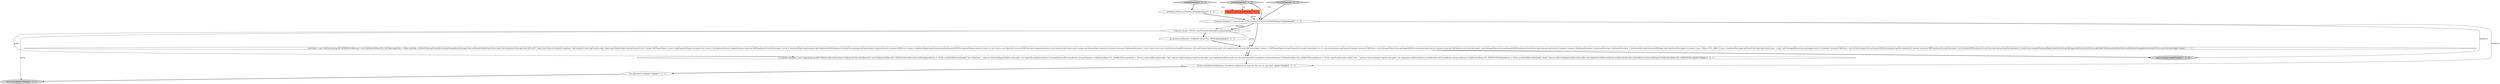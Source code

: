 digraph {
10 [style = filled, label = "Composite group = UIUtils.createPlaceholder(dialogArea,2)@@@5@@@['0', '0', '1']", fillcolor = white, shape = ellipse image = "AAA0AAABBB3BBB"];
0 [style = filled, label = "Composite parent@@@2@@@['1', '1', '1']", fillcolor = tomato, shape = box image = "AAA0AAABBB1BBB"];
1 [style = filled, label = "Composite dialogArea = super.edu.fdu.CPPDG.tinypdg.pe.ExpressionInfo@9a8b3parent@@@4@@@['1', '1', '1']", fillcolor = white, shape = ellipse image = "AAA0AAABBB1BBB"];
2 [style = filled, label = "{treeViewer = new TreeViewer(group,SWT.BORDER)GridData gd = new GridData(GridData.FILL_BOTH)gd.heightHint = 300gd.widthHint = 300treeViewer.getControl().setLayoutData(gd)treeViewer.getTree().setHeaderVisible(true)UIUtils.createTreeColumn(treeViewer.getTree(),SWT.LEFT,\"Name\")treeViewer.setContentProvider(new TreeContentProvider(){@Override public Object(( getChildren(Object parentElement){List<? extends DBPNamedObject> result = nullif (parentElement instanceof List) {result = (List)parentElement}if (parentElement instanceof DBPDataSourceProviderDescriptor) {result = DashboardRegistry.getInstance().getDashboards((DBPDataSourceProviderDescriptor)parentElement,false)}if (parentElement instanceof DBPDriver) {result = DashboardRegistry.getInstance().getDashboards((DBPDriver)parentElement,false)}if (result == null) {return new Object((((}result.sort(DBUtils.nameComparator())return result.toArray()}@Override public boolean hasChildren(Object element){if (element instanceof DashboardDescriptor) {return false}return true}})treeViewer.setLabelProvider(new CellLabelProvider(){@Override public void update(ViewerCell cell){DBPNamedObject element = (DBPNamedObject)cell.getElement()if (cell.getColumnIndex() == 0) {cell.setText(element.getName())if (element instanceof DBPDriver) {cell.setImage(DBeaverIcons.getImage(((DBPDriver)element).getIcon()))}if (element instanceof DBPDataSourceProviderDescriptor) {cell.setImage(DBeaverIcons.getImage(((DBPDataSourceProviderDescriptor)element).getIcon()))}if (element instanceof DashboardDescriptor) {DashboardDescriptor dashboardDescriptor = (DashboardDescriptor)elementDBPImage iconif (dashboardDescriptor.isCustom()) {icon = DBIcon.TYPE_OBJECT}{icon = dashboardDescriptor.getDefaultViewType().getIcon()}if (icon != null) {cell.setImage(DBeaverIcons.getImage(icon))}}}{if (element instanceof DBPDriver) {cell.setText(CommonUtils.notEmpty(((DBPDriver)element).getDescription()))}if (element instanceof DBPDataSourceProviderDescriptor) {cell.setText(((DBPDataSourceProviderDescriptor)element).getDescription())}}}})treeViewer.setInput(DashboardRegistry.getInstance().getAllSupportedSources())treeViewer.addDoubleClickListener(null)treeViewer.addSelectionChangedListener(null)UIUtils.asyncExec(null)}@@@7@@@['1', '1', '1']", fillcolor = white, shape = ellipse image = "AAA0AAABBB1BBB"];
4 [style = filled, label = "return dialogArea@@@91@@@['1', '1', '0']", fillcolor = lightgray, shape = ellipse image = "AAA0AAABBB1BBB"];
7 [style = filled, label = "createDialogArea['0', '0', '1']", fillcolor = lightgray, shape = diamond image = "AAA0AAABBB3BBB"];
8 [style = filled, label = "group.setLayoutData(new GridData(GridData.FILL_BOTH))@@@6@@@['0', '0', '1']", fillcolor = white, shape = ellipse image = "AAA0AAABBB3BBB"];
11 [style = filled, label = "this.updateButtons()@@@137@@@['0', '0', '1']", fillcolor = white, shape = ellipse image = "AAA0AAABBB3BBB"];
5 [style = filled, label = "createDialogArea['0', '1', '0']", fillcolor = lightgray, shape = diamond image = "AAA0AAABBB2BBB"];
12 [style = filled, label = "UIUtils.createInfoLabel(dialogArea,\"Predefined dashboards are read-only. But you can copy them.\")@@@136@@@['0', '0', '1']", fillcolor = white, shape = ellipse image = "AAA0AAABBB3BBB"];
6 [style = filled, label = "{Composite buttonBar = new Composite(group,SWT.TOP)buttonBar.setLayout(new GridLayout(1,false))GridData gd = new GridData(GridData.FILL_VERTICAL)buttonBar.setLayoutData(gd)newButton = UIUtils.createPushButton(buttonBar,\"New Dashboard ...\",null,new SelectionAdapter(){@Override public void widgetSelected(SelectionEvent e){createDashboard()}})newButton.setLayoutData(new GridData(GridData.FILL_HORIZONTAL))copyButton = UIUtils.createPushButton(buttonBar,\"Copy\",null,new SelectionAdapter(){@Override public void widgetSelected(SelectionEvent e){copyDashboard()}})copyButton.setLayoutData(new GridData(GridData.FILL_HORIZONTAL))editButton = UIUtils.createPushButton(buttonBar,\"Edit ...\",null,new SelectionAdapter(){@Override public void widgetSelected(SelectionEvent e){editDashboard()}})editButton.setLayoutData(new GridData(GridData.FILL_HORIZONTAL))deleteButton = UIUtils.createPushButton(buttonBar,\"Delete\",null,new SelectionAdapter(){@Override public void widgetSelected(SelectionEvent e){deleteDashboard()}})deleteButton.setLayoutData(new GridData(GridData.FILL_HORIZONTAL))}@@@102@@@['0', '0', '1']", fillcolor = white, shape = ellipse image = "AAA0AAABBB3BBB"];
13 [style = filled, label = "getShell().setMinimumSize(300,300)@@@3@@@['0', '0', '1']", fillcolor = white, shape = ellipse image = "AAA0AAABBB3BBB"];
3 [style = filled, label = "createDialogArea['1', '0', '0']", fillcolor = lightgray, shape = diamond image = "AAA0AAABBB1BBB"];
9 [style = filled, label = "return group@@@138@@@['0', '0', '1']", fillcolor = lightgray, shape = ellipse image = "AAA0AAABBB3BBB"];
5->0 [style = dotted, label="true"];
1->10 [style = solid, label="dialogArea"];
10->2 [style = solid, label="group"];
2->4 [style = bold, label=""];
1->10 [style = bold, label=""];
5->1 [style = bold, label=""];
10->8 [style = bold, label=""];
11->9 [style = bold, label=""];
10->6 [style = solid, label="group"];
0->1 [style = solid, label="parent"];
3->1 [style = bold, label=""];
3->0 [style = dotted, label="true"];
7->13 [style = bold, label=""];
8->2 [style = bold, label=""];
2->6 [style = solid, label="gd"];
6->12 [style = bold, label=""];
13->1 [style = bold, label=""];
2->6 [style = bold, label=""];
10->9 [style = solid, label="group"];
12->11 [style = bold, label=""];
7->0 [style = dotted, label="true"];
1->4 [style = solid, label="dialogArea"];
1->2 [style = bold, label=""];
1->12 [style = solid, label="dialogArea"];
}
